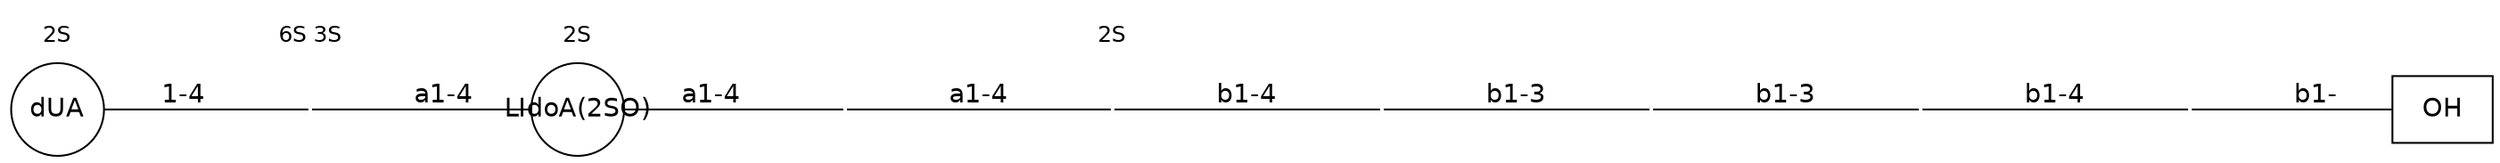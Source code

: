 graph G {graph [splines=false dpi=72 outputorder="edgesfirst"];
node [shape="none" fontname=DejaVuSans labelfontsize=12 label="none" size=50 fixedsize="true" scale="true"];
edge [labelfontsize=12 fontname=DejaVuSans labeldistance=1.2 labelangle=320.0];
rankdir=LR nodesep="0.05" ranksep="0.8";
0 [shape=box label="OH"]
1 [label="" height="0.7" image="includes/MolecularMetadata/Sugars/SNFG_Symbol_Images/DXyl.svg"];
2 [label="" height="0.7" image="includes/MolecularMetadata/Sugars/SNFG_Symbol_Images/DGal.svg"];
3 [label="" height="0.7" image="includes/MolecularMetadata/Sugars/SNFG_Symbol_Images/DGal.svg"];
4 [label="" height="0.7" image="includes/MolecularMetadata/Sugars/SNFG_Symbol_Images/DGlcA.svg"];
5 [label="" height="0.7" image="includes/MolecularMetadata/Sugars/SNFG_Symbol_Images/DGlcA.svg"];
b5 [shape="plaintext" fontsize="12" height="0.3" labelloc=b label="2S"];
{rank="same" b5 5};
{nodesep="0.2" b5 5};
b5--5 [style=invis];
6 [label="" height="0.7" image="includes/MolecularMetadata/Sugars/SNFG_Symbol_Images/DGlcNS.svg"];
7 [shape=circle height="0.7" label="LIdoA(2SO)"];
b7 [shape="plaintext" fontsize="12" height="0.3" labelloc=b label="2S"];
{rank="same" b7 7};
{nodesep="0.2" b7 7};
b7--7 [style=invis];
8 [label="" height="0.7" image="includes/MolecularMetadata/Sugars/SNFG_Symbol_Images/DGlcNAc.svg"];
b8 [shape="plaintext" fontsize="12" height="0.3" labelloc=b label="6S 3S"];
{rank="same" b8 8};
{nodesep="0.2" b8 8};
b8--8 [style=invis];
9 [shape=circle height="0.7" label="dUA"];
b9 [shape="plaintext" fontsize="12" height="0.3" labelloc=b label="2S"];
{rank="same" b9 9};
{nodesep="0.2" b9 9};
b9--9 [style=invis];
1--0 [label="b1-" headclip=true tailclip=false];
2--1 [label="b1-4" headclip=false tailclip=false];
3--2 [label="b1-3" headclip=false tailclip=false];
4--3 [label="b1-3" headclip=false tailclip=false];
5--4 [label="b1-4" headclip=false tailclip=false];
6--5 [label="a1-4" headclip=false tailclip=false];
7--6 [label="a1-4" headclip=false tailclip=true];
8--7 [label="a1-4" headclip=true tailclip=false];
9--8 [label="1-4" headclip=false tailclip=true];
}
